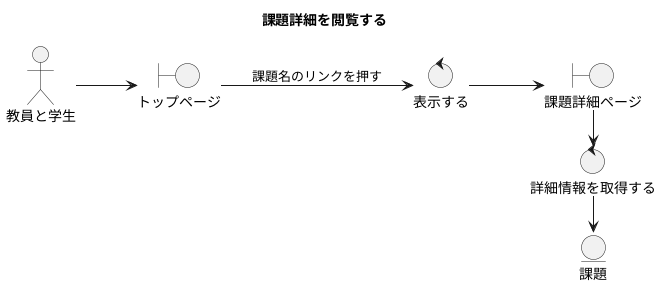 @startuml

title 課題詳細を閲覧する 

left to right direction

actor 教員と学生 as User
boundary トップページ
boundary 課題詳細ページ
control 表示する
control 詳細情報を取得する
entity 課題

User --> トップページ
トップページ --> 表示する : 課題名のリンクを押す
表示する --> 課題詳細ページ
課題詳細ページ -right-> 詳細情報を取得する
詳細情報を取得する -right-> 課題

@enduml
